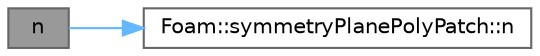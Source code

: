 digraph "n"
{
 // LATEX_PDF_SIZE
  bgcolor="transparent";
  edge [fontname=Helvetica,fontsize=10,labelfontname=Helvetica,labelfontsize=10];
  node [fontname=Helvetica,fontsize=10,shape=box,height=0.2,width=0.4];
  rankdir="LR";
  Node1 [id="Node000001",label="n",height=0.2,width=0.4,color="gray40", fillcolor="grey60", style="filled", fontcolor="black",tooltip=" "];
  Node1 -> Node2 [id="edge1_Node000001_Node000002",color="steelblue1",style="solid",tooltip=" "];
  Node2 [id="Node000002",label="Foam::symmetryPlanePolyPatch::n",height=0.2,width=0.4,color="grey40", fillcolor="white", style="filled",URL="$classFoam_1_1symmetryPlanePolyPatch.html#ab2b72668a38f15c203aea6a8b7922cd9",tooltip=" "];
}

